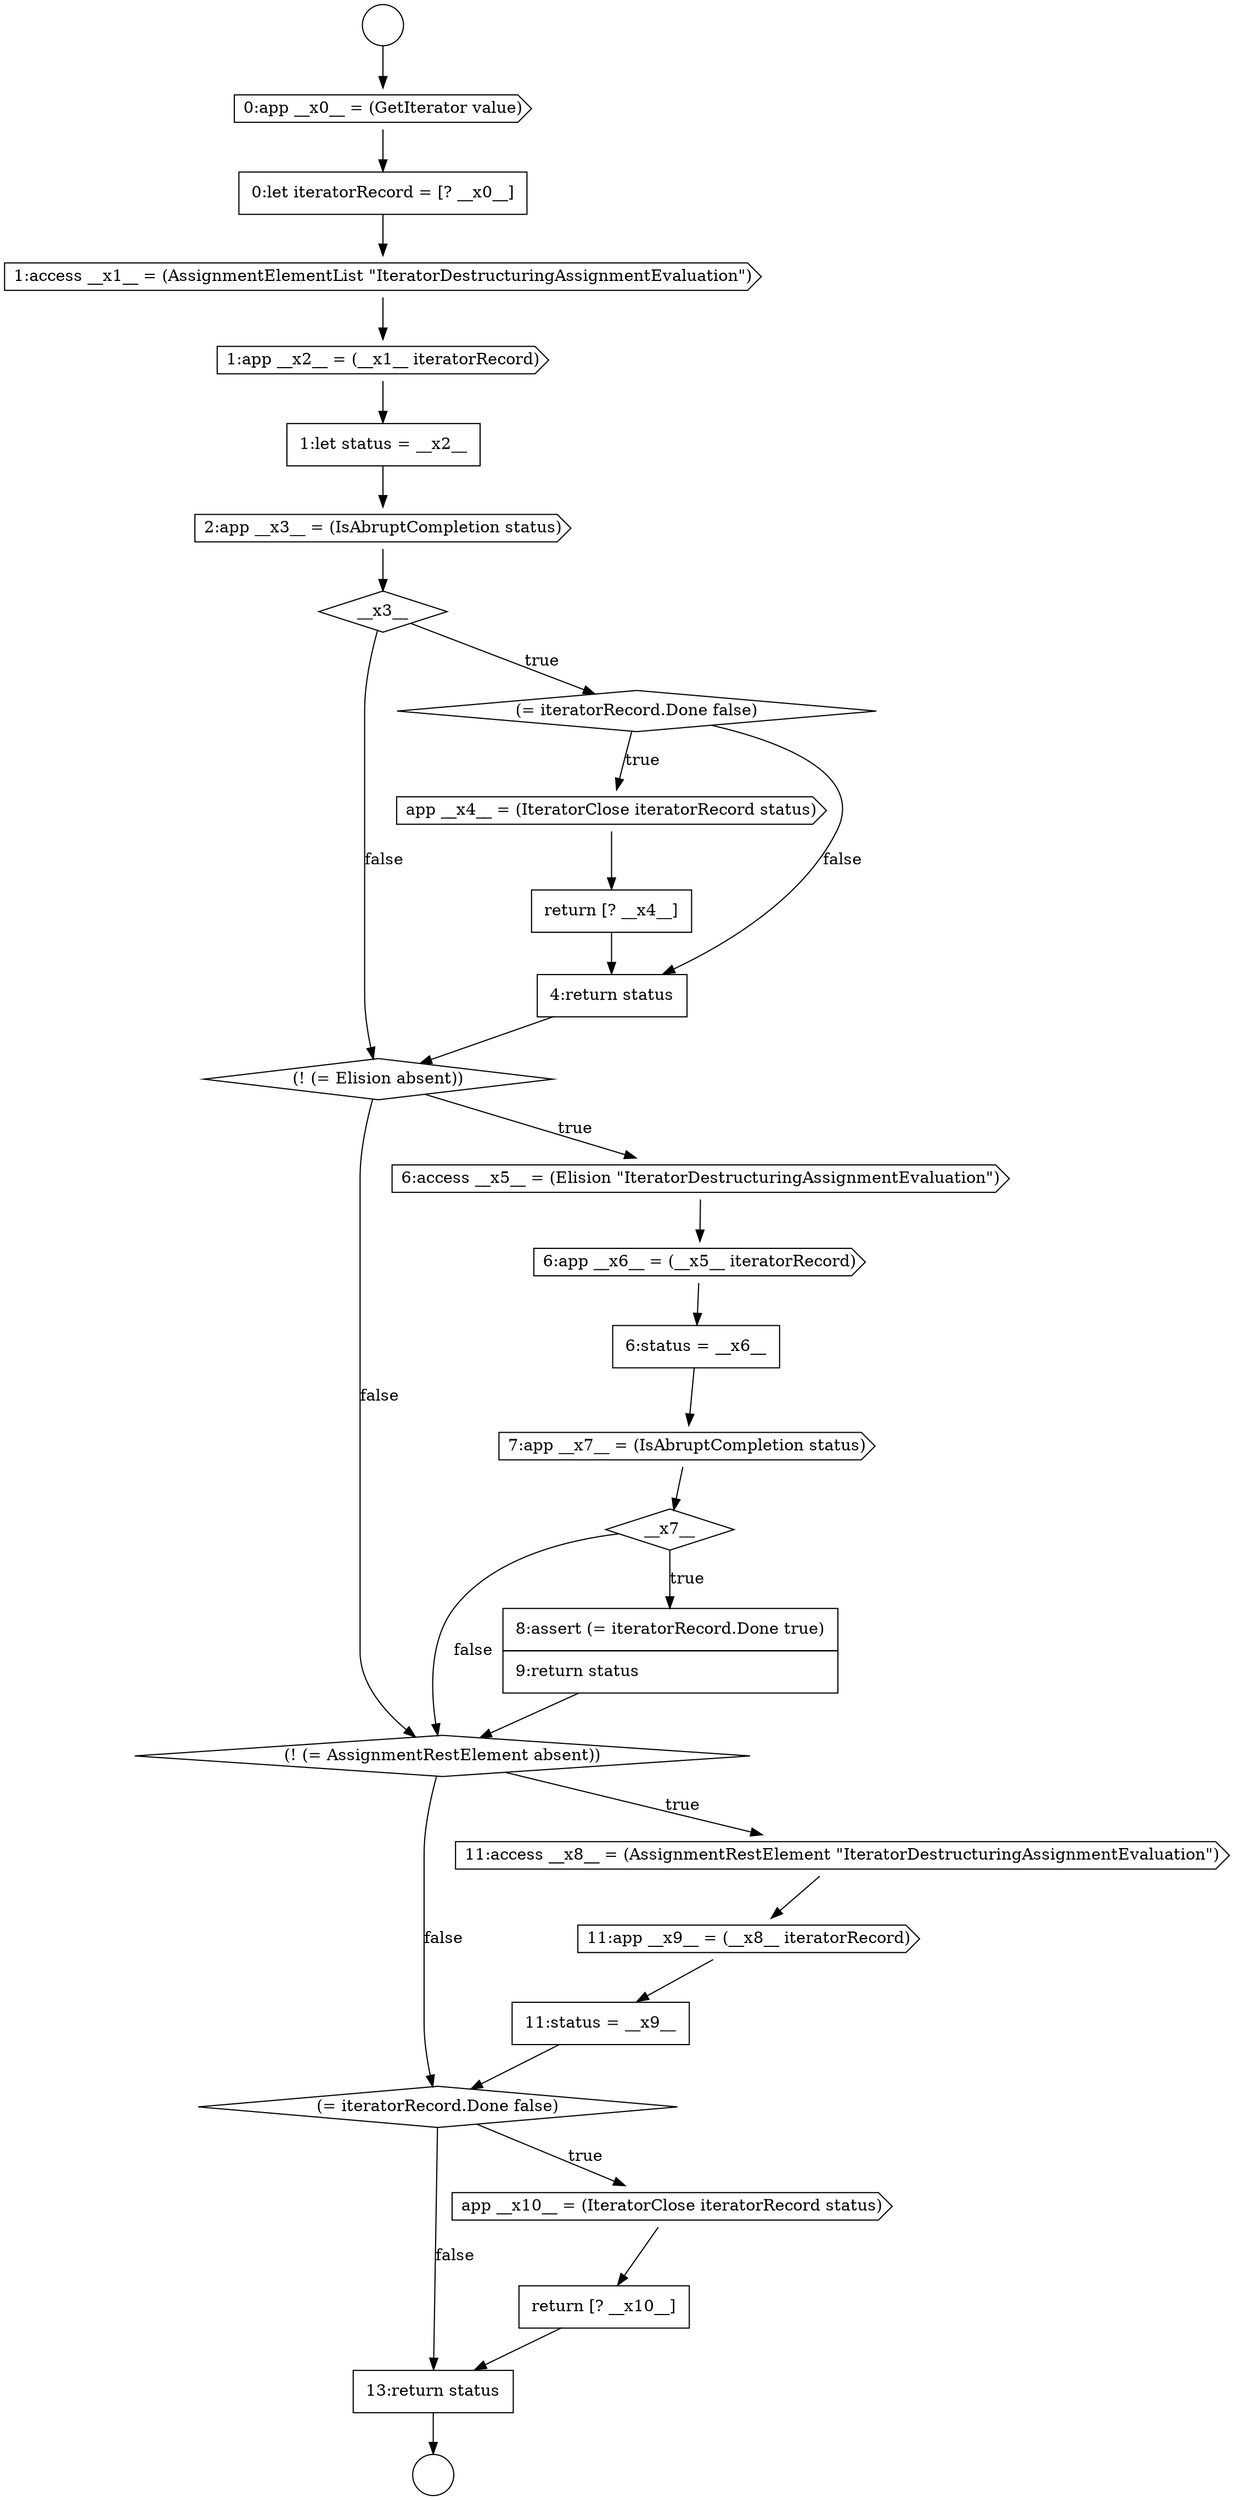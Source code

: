 digraph {
  node5825 [shape=none, margin=0, label=<<font color="black">
    <table border="0" cellborder="1" cellspacing="0" cellpadding="10">
      <tr><td align="left">1:let status = __x2__</td></tr>
    </table>
  </font>> color="black" fillcolor="white" style=filled]
  node5836 [shape=cds, label=<<font color="black">7:app __x7__ = (IsAbruptCompletion status)</font>> color="black" fillcolor="white" style=filled]
  node5829 [shape=cds, label=<<font color="black">app __x4__ = (IteratorClose iteratorRecord status)</font>> color="black" fillcolor="white" style=filled]
  node5834 [shape=cds, label=<<font color="black">6:app __x6__ = (__x5__ iteratorRecord)</font>> color="black" fillcolor="white" style=filled]
  node5839 [shape=diamond, label=<<font color="black">(! (= AssignmentRestElement absent))</font>> color="black" fillcolor="white" style=filled]
  node5843 [shape=diamond, label=<<font color="black">(= iteratorRecord.Done false)</font>> color="black" fillcolor="white" style=filled]
  node5826 [shape=cds, label=<<font color="black">2:app __x3__ = (IsAbruptCompletion status)</font>> color="black" fillcolor="white" style=filled]
  node5830 [shape=none, margin=0, label=<<font color="black">
    <table border="0" cellborder="1" cellspacing="0" cellpadding="10">
      <tr><td align="left">return [? __x4__]</td></tr>
    </table>
  </font>> color="black" fillcolor="white" style=filled]
  node5823 [shape=cds, label=<<font color="black">1:access __x1__ = (AssignmentElementList &quot;IteratorDestructuringAssignmentEvaluation&quot;)</font>> color="black" fillcolor="white" style=filled]
  node5827 [shape=diamond, label=<<font color="black">__x3__</font>> color="black" fillcolor="white" style=filled]
  node5838 [shape=none, margin=0, label=<<font color="black">
    <table border="0" cellborder="1" cellspacing="0" cellpadding="10">
      <tr><td align="left">8:assert (= iteratorRecord.Done true)</td></tr>
      <tr><td align="left">9:return status</td></tr>
    </table>
  </font>> color="black" fillcolor="white" style=filled]
  node5822 [shape=none, margin=0, label=<<font color="black">
    <table border="0" cellborder="1" cellspacing="0" cellpadding="10">
      <tr><td align="left">0:let iteratorRecord = [? __x0__]</td></tr>
    </table>
  </font>> color="black" fillcolor="white" style=filled]
  node5841 [shape=cds, label=<<font color="black">11:app __x9__ = (__x8__ iteratorRecord)</font>> color="black" fillcolor="white" style=filled]
  node5832 [shape=diamond, label=<<font color="black">(! (= Elision absent))</font>> color="black" fillcolor="white" style=filled]
  node5835 [shape=none, margin=0, label=<<font color="black">
    <table border="0" cellborder="1" cellspacing="0" cellpadding="10">
      <tr><td align="left">6:status = __x6__</td></tr>
    </table>
  </font>> color="black" fillcolor="white" style=filled]
  node5820 [shape=circle label=" " color="black" fillcolor="white" style=filled]
  node5842 [shape=none, margin=0, label=<<font color="black">
    <table border="0" cellborder="1" cellspacing="0" cellpadding="10">
      <tr><td align="left">11:status = __x9__</td></tr>
    </table>
  </font>> color="black" fillcolor="white" style=filled]
  node5846 [shape=none, margin=0, label=<<font color="black">
    <table border="0" cellborder="1" cellspacing="0" cellpadding="10">
      <tr><td align="left">13:return status</td></tr>
    </table>
  </font>> color="black" fillcolor="white" style=filled]
  node5819 [shape=circle label=" " color="black" fillcolor="white" style=filled]
  node5824 [shape=cds, label=<<font color="black">1:app __x2__ = (__x1__ iteratorRecord)</font>> color="black" fillcolor="white" style=filled]
  node5833 [shape=cds, label=<<font color="black">6:access __x5__ = (Elision &quot;IteratorDestructuringAssignmentEvaluation&quot;)</font>> color="black" fillcolor="white" style=filled]
  node5840 [shape=cds, label=<<font color="black">11:access __x8__ = (AssignmentRestElement &quot;IteratorDestructuringAssignmentEvaluation&quot;)</font>> color="black" fillcolor="white" style=filled]
  node5844 [shape=cds, label=<<font color="black">app __x10__ = (IteratorClose iteratorRecord status)</font>> color="black" fillcolor="white" style=filled]
  node5831 [shape=none, margin=0, label=<<font color="black">
    <table border="0" cellborder="1" cellspacing="0" cellpadding="10">
      <tr><td align="left">4:return status</td></tr>
    </table>
  </font>> color="black" fillcolor="white" style=filled]
  node5828 [shape=diamond, label=<<font color="black">(= iteratorRecord.Done false)</font>> color="black" fillcolor="white" style=filled]
  node5837 [shape=diamond, label=<<font color="black">__x7__</font>> color="black" fillcolor="white" style=filled]
  node5821 [shape=cds, label=<<font color="black">0:app __x0__ = (GetIterator value)</font>> color="black" fillcolor="white" style=filled]
  node5845 [shape=none, margin=0, label=<<font color="black">
    <table border="0" cellborder="1" cellspacing="0" cellpadding="10">
      <tr><td align="left">return [? __x10__]</td></tr>
    </table>
  </font>> color="black" fillcolor="white" style=filled]
  node5842 -> node5843 [ color="black"]
  node5822 -> node5823 [ color="black"]
  node5836 -> node5837 [ color="black"]
  node5819 -> node5821 [ color="black"]
  node5832 -> node5833 [label=<<font color="black">true</font>> color="black"]
  node5832 -> node5839 [label=<<font color="black">false</font>> color="black"]
  node5837 -> node5838 [label=<<font color="black">true</font>> color="black"]
  node5837 -> node5839 [label=<<font color="black">false</font>> color="black"]
  node5846 -> node5820 [ color="black"]
  node5844 -> node5845 [ color="black"]
  node5833 -> node5834 [ color="black"]
  node5825 -> node5826 [ color="black"]
  node5823 -> node5824 [ color="black"]
  node5824 -> node5825 [ color="black"]
  node5834 -> node5835 [ color="black"]
  node5840 -> node5841 [ color="black"]
  node5829 -> node5830 [ color="black"]
  node5827 -> node5828 [label=<<font color="black">true</font>> color="black"]
  node5827 -> node5832 [label=<<font color="black">false</font>> color="black"]
  node5843 -> node5844 [label=<<font color="black">true</font>> color="black"]
  node5843 -> node5846 [label=<<font color="black">false</font>> color="black"]
  node5839 -> node5840 [label=<<font color="black">true</font>> color="black"]
  node5839 -> node5843 [label=<<font color="black">false</font>> color="black"]
  node5828 -> node5829 [label=<<font color="black">true</font>> color="black"]
  node5828 -> node5831 [label=<<font color="black">false</font>> color="black"]
  node5821 -> node5822 [ color="black"]
  node5845 -> node5846 [ color="black"]
  node5826 -> node5827 [ color="black"]
  node5841 -> node5842 [ color="black"]
  node5830 -> node5831 [ color="black"]
  node5835 -> node5836 [ color="black"]
  node5838 -> node5839 [ color="black"]
  node5831 -> node5832 [ color="black"]
}
